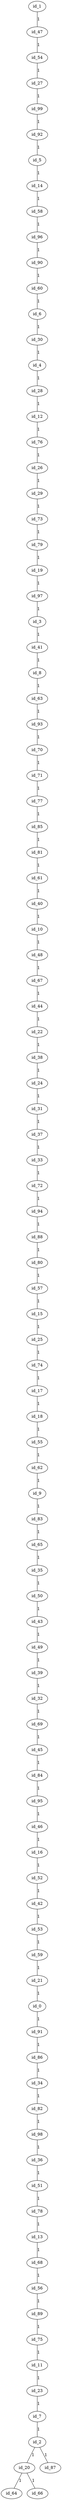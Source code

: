 graph GR{
id_0;
id_1;
id_2;
id_3;
id_4;
id_5;
id_6;
id_7;
id_8;
id_9;
id_10;
id_11;
id_12;
id_13;
id_14;
id_15;
id_16;
id_17;
id_18;
id_19;
id_20;
id_21;
id_22;
id_23;
id_24;
id_25;
id_26;
id_27;
id_28;
id_29;
id_30;
id_31;
id_32;
id_33;
id_34;
id_35;
id_36;
id_37;
id_38;
id_39;
id_40;
id_41;
id_42;
id_43;
id_44;
id_45;
id_46;
id_47;
id_48;
id_49;
id_50;
id_51;
id_52;
id_53;
id_54;
id_55;
id_56;
id_57;
id_58;
id_59;
id_60;
id_61;
id_62;
id_63;
id_64;
id_65;
id_66;
id_67;
id_68;
id_69;
id_70;
id_71;
id_72;
id_73;
id_74;
id_75;
id_76;
id_77;
id_78;
id_79;
id_80;
id_81;
id_82;
id_83;
id_84;
id_85;
id_86;
id_87;
id_88;
id_89;
id_90;
id_91;
id_92;
id_93;
id_94;
id_95;
id_96;
id_97;
id_98;
id_99;
id_1--id_47[label=1];
id_47--id_54[label=1];
id_54--id_27[label=1];
id_27--id_99[label=1];
id_99--id_92[label=1];
id_92--id_5[label=1];
id_5--id_14[label=1];
id_14--id_58[label=1];
id_58--id_96[label=1];
id_96--id_90[label=1];
id_90--id_60[label=1];
id_60--id_6[label=1];
id_6--id_30[label=1];
id_30--id_4[label=1];
id_4--id_28[label=1];
id_28--id_12[label=1];
id_12--id_76[label=1];
id_76--id_26[label=1];
id_26--id_29[label=1];
id_29--id_73[label=1];
id_73--id_79[label=1];
id_79--id_19[label=1];
id_19--id_97[label=1];
id_97--id_3[label=1];
id_3--id_41[label=1];
id_41--id_8[label=1];
id_8--id_63[label=1];
id_63--id_93[label=1];
id_93--id_70[label=1];
id_70--id_71[label=1];
id_71--id_77[label=1];
id_77--id_85[label=1];
id_85--id_81[label=1];
id_81--id_61[label=1];
id_61--id_40[label=1];
id_40--id_10[label=1];
id_10--id_48[label=1];
id_48--id_67[label=1];
id_67--id_44[label=1];
id_44--id_22[label=1];
id_22--id_38[label=1];
id_38--id_24[label=1];
id_24--id_31[label=1];
id_31--id_37[label=1];
id_37--id_33[label=1];
id_33--id_72[label=1];
id_72--id_94[label=1];
id_94--id_88[label=1];
id_88--id_80[label=1];
id_80--id_57[label=1];
id_57--id_15[label=1];
id_15--id_25[label=1];
id_25--id_74[label=1];
id_74--id_17[label=1];
id_17--id_18[label=1];
id_18--id_55[label=1];
id_55--id_62[label=1];
id_62--id_9[label=1];
id_9--id_83[label=1];
id_83--id_65[label=1];
id_65--id_35[label=1];
id_35--id_50[label=1];
id_50--id_43[label=1];
id_43--id_49[label=1];
id_49--id_39[label=1];
id_39--id_32[label=1];
id_32--id_69[label=1];
id_69--id_45[label=1];
id_45--id_84[label=1];
id_84--id_95[label=1];
id_95--id_46[label=1];
id_46--id_16[label=1];
id_16--id_52[label=1];
id_52--id_42[label=1];
id_42--id_53[label=1];
id_53--id_59[label=1];
id_59--id_21[label=1];
id_21--id_0[label=1];
id_0--id_91[label=1];
id_91--id_86[label=1];
id_86--id_34[label=1];
id_34--id_82[label=1];
id_82--id_98[label=1];
id_98--id_36[label=1];
id_36--id_51[label=1];
id_51--id_78[label=1];
id_78--id_13[label=1];
id_13--id_68[label=1];
id_68--id_56[label=1];
id_56--id_89[label=1];
id_89--id_75[label=1];
id_75--id_11[label=1];
id_11--id_23[label=1];
id_23--id_7[label=1];
id_7--id_2[label=1];
id_2--id_20[label=1];
id_20--id_66[label=1];
id_20--id_64[label=1];
id_2--id_87[label=1];
}